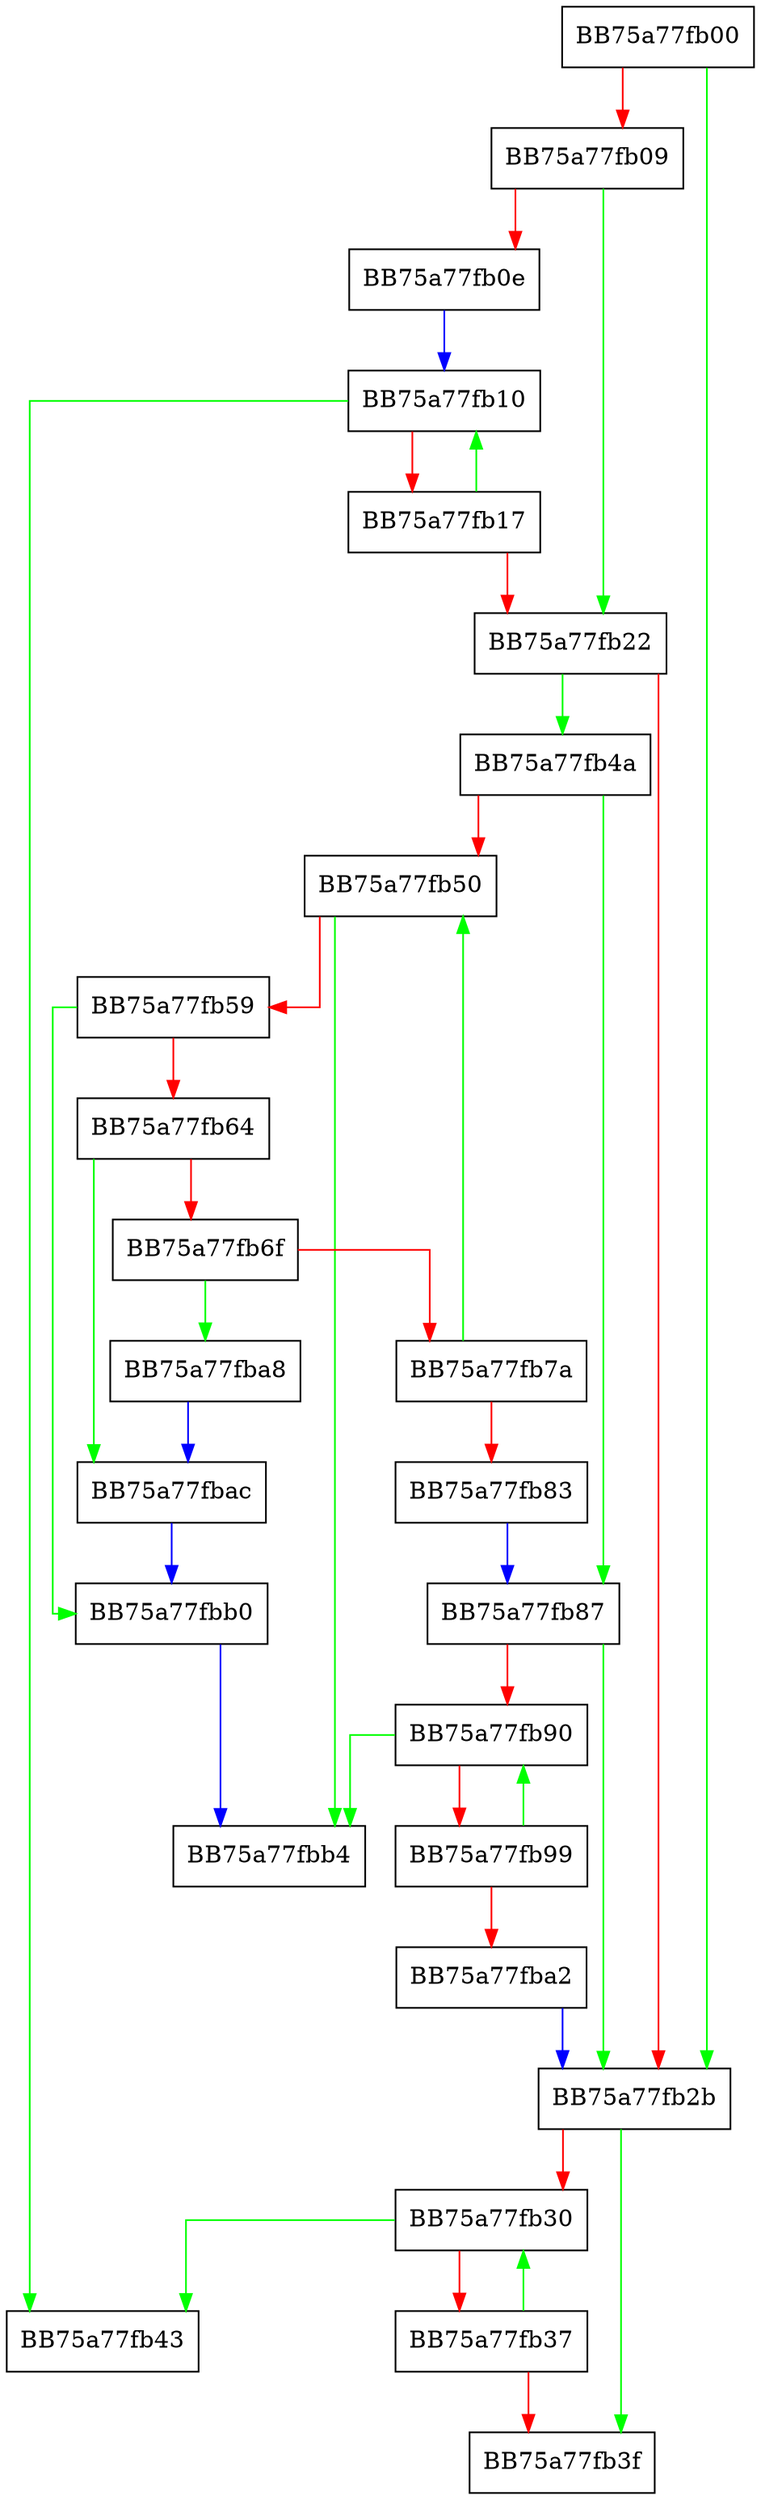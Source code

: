 digraph memcmp {
  node [shape="box"];
  graph [splines=ortho];
  BB75a77fb00 -> BB75a77fb2b [color="green"];
  BB75a77fb00 -> BB75a77fb09 [color="red"];
  BB75a77fb09 -> BB75a77fb22 [color="green"];
  BB75a77fb09 -> BB75a77fb0e [color="red"];
  BB75a77fb0e -> BB75a77fb10 [color="blue"];
  BB75a77fb10 -> BB75a77fb43 [color="green"];
  BB75a77fb10 -> BB75a77fb17 [color="red"];
  BB75a77fb17 -> BB75a77fb10 [color="green"];
  BB75a77fb17 -> BB75a77fb22 [color="red"];
  BB75a77fb22 -> BB75a77fb4a [color="green"];
  BB75a77fb22 -> BB75a77fb2b [color="red"];
  BB75a77fb2b -> BB75a77fb3f [color="green"];
  BB75a77fb2b -> BB75a77fb30 [color="red"];
  BB75a77fb30 -> BB75a77fb43 [color="green"];
  BB75a77fb30 -> BB75a77fb37 [color="red"];
  BB75a77fb37 -> BB75a77fb30 [color="green"];
  BB75a77fb37 -> BB75a77fb3f [color="red"];
  BB75a77fb4a -> BB75a77fb87 [color="green"];
  BB75a77fb4a -> BB75a77fb50 [color="red"];
  BB75a77fb50 -> BB75a77fbb4 [color="green"];
  BB75a77fb50 -> BB75a77fb59 [color="red"];
  BB75a77fb59 -> BB75a77fbb0 [color="green"];
  BB75a77fb59 -> BB75a77fb64 [color="red"];
  BB75a77fb64 -> BB75a77fbac [color="green"];
  BB75a77fb64 -> BB75a77fb6f [color="red"];
  BB75a77fb6f -> BB75a77fba8 [color="green"];
  BB75a77fb6f -> BB75a77fb7a [color="red"];
  BB75a77fb7a -> BB75a77fb50 [color="green"];
  BB75a77fb7a -> BB75a77fb83 [color="red"];
  BB75a77fb83 -> BB75a77fb87 [color="blue"];
  BB75a77fb87 -> BB75a77fb2b [color="green"];
  BB75a77fb87 -> BB75a77fb90 [color="red"];
  BB75a77fb90 -> BB75a77fbb4 [color="green"];
  BB75a77fb90 -> BB75a77fb99 [color="red"];
  BB75a77fb99 -> BB75a77fb90 [color="green"];
  BB75a77fb99 -> BB75a77fba2 [color="red"];
  BB75a77fba2 -> BB75a77fb2b [color="blue"];
  BB75a77fba8 -> BB75a77fbac [color="blue"];
  BB75a77fbac -> BB75a77fbb0 [color="blue"];
  BB75a77fbb0 -> BB75a77fbb4 [color="blue"];
}